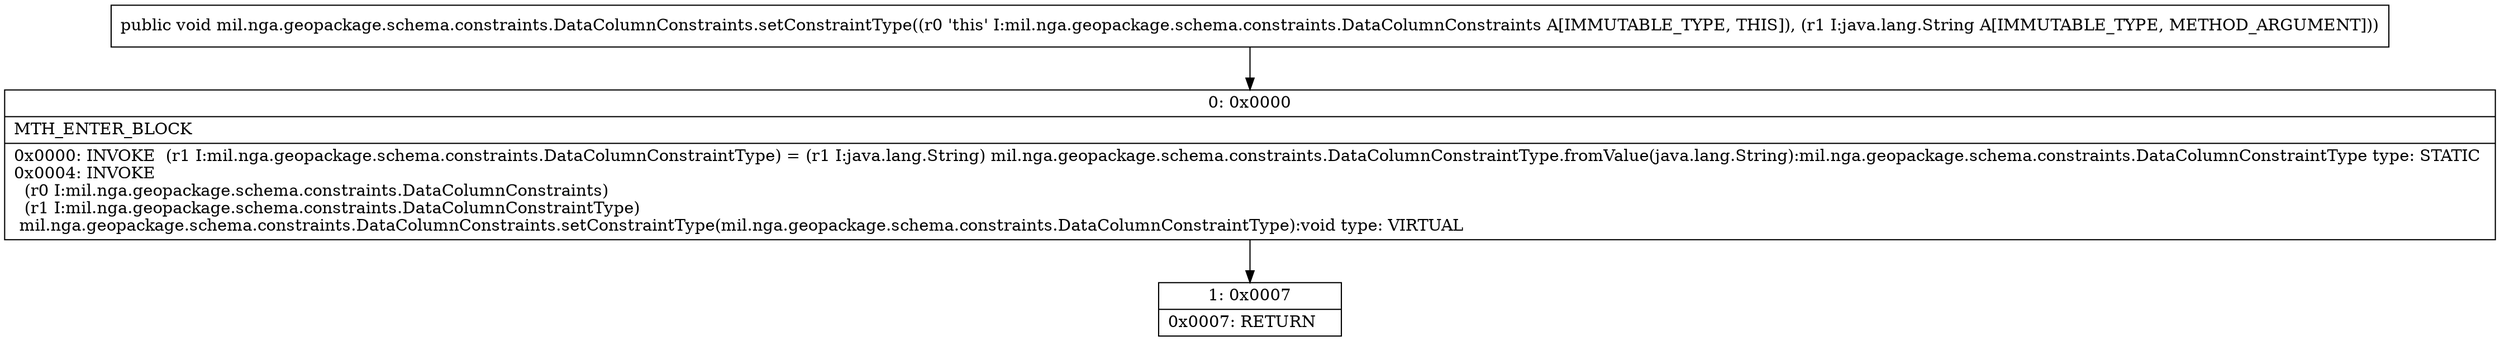 digraph "CFG formil.nga.geopackage.schema.constraints.DataColumnConstraints.setConstraintType(Ljava\/lang\/String;)V" {
Node_0 [shape=record,label="{0\:\ 0x0000|MTH_ENTER_BLOCK\l|0x0000: INVOKE  (r1 I:mil.nga.geopackage.schema.constraints.DataColumnConstraintType) = (r1 I:java.lang.String) mil.nga.geopackage.schema.constraints.DataColumnConstraintType.fromValue(java.lang.String):mil.nga.geopackage.schema.constraints.DataColumnConstraintType type: STATIC \l0x0004: INVOKE  \l  (r0 I:mil.nga.geopackage.schema.constraints.DataColumnConstraints)\l  (r1 I:mil.nga.geopackage.schema.constraints.DataColumnConstraintType)\l mil.nga.geopackage.schema.constraints.DataColumnConstraints.setConstraintType(mil.nga.geopackage.schema.constraints.DataColumnConstraintType):void type: VIRTUAL \l}"];
Node_1 [shape=record,label="{1\:\ 0x0007|0x0007: RETURN   \l}"];
MethodNode[shape=record,label="{public void mil.nga.geopackage.schema.constraints.DataColumnConstraints.setConstraintType((r0 'this' I:mil.nga.geopackage.schema.constraints.DataColumnConstraints A[IMMUTABLE_TYPE, THIS]), (r1 I:java.lang.String A[IMMUTABLE_TYPE, METHOD_ARGUMENT])) }"];
MethodNode -> Node_0;
Node_0 -> Node_1;
}

